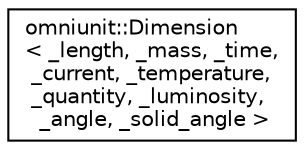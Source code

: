 digraph "Graphical Class Hierarchy"
{
  edge [fontname="Helvetica",fontsize="10",labelfontname="Helvetica",labelfontsize="10"];
  node [fontname="Helvetica",fontsize="10",shape=record];
  rankdir="LR";
  Node0 [label="omniunit::Dimension\l\< _length, _mass, _time,\l _current, _temperature,\l _quantity, _luminosity,\l _angle, _solid_angle \>",height=0.2,width=0.4,color="black", fillcolor="white", style="filled",URL="$structomniunit_1_1Dimension.html"];
}
